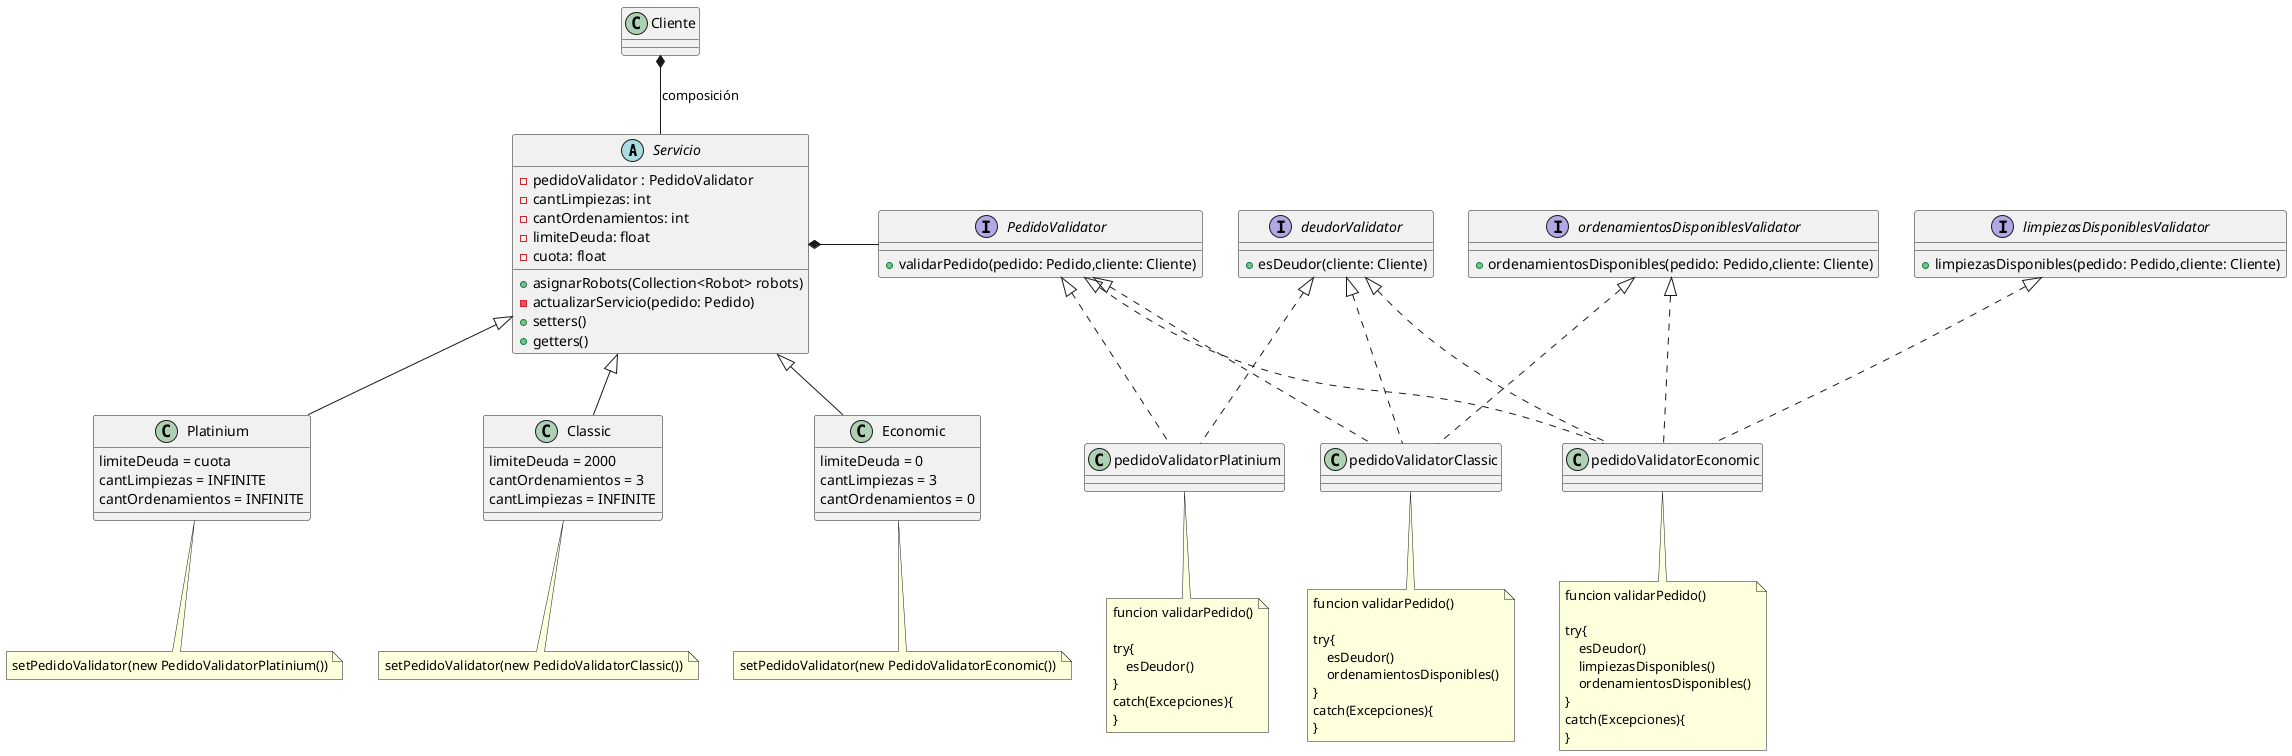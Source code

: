 @startuml
'https://plantuml.com/class-diagram


abstract class Servicio{
- pedidoValidator : PedidoValidator
- cantLimpiezas: int
- cantOrdenamientos: int
- limiteDeuda: float
 -cuota: float

+asignarRobots(Collection<Robot> robots)
-actualizarServicio(pedido: Pedido)
+setters()
+getters()
}

class Platinium{
limiteDeuda = cuota
cantLimpiezas = INFINITE
cantOrdenamientos = INFINITE
}
class Classic{
limiteDeuda = 2000
cantOrdenamientos = 3
cantLimpiezas = INFINITE
}

class Economic{
limiteDeuda = 0
cantLimpiezas = 3
cantOrdenamientos = 0
}

interface PedidoValidator{
+validarPedido(pedido: Pedido,cliente: Cliente)
}

interface deudorValidator{
+esDeudor(cliente: Cliente)
}

interface ordenamientosDisponiblesValidator{
+ordenamientosDisponibles(pedido: Pedido,cliente: Cliente)
}

class pedidoValidatorEconomic implements PedidoValidator,deudorValidator,ordenamientosDisponiblesValidator,limpiezasDisponiblesValidator{

}
class pedidoValidatorClassic implements PedidoValidator,deudorValidator,ordenamientosDisponiblesValidator{
}
class pedidoValidatorPlatinium implements PedidoValidator,deudorValidator{
}

interface limpiezasDisponiblesValidator{
+limpiezasDisponibles(pedido: Pedido,cliente: Cliente)
}

Servicio <|-- Platinium
Servicio <|-- Classic
Servicio <|-- Economic

PedidoValidator -left-* Servicio
Cliente *--  Servicio : composición

note bottom of pedidoValidatorEconomic
    funcion validarPedido()

    try{
        esDeudor()
        limpiezasDisponibles()
        ordenamientosDisponibles()
    }
    catch(Excepciones){
    }
end note

note bottom of pedidoValidatorClassic
    funcion validarPedido()

    try{
        esDeudor()
        ordenamientosDisponibles()
    }
    catch(Excepciones){
    }
end note

note bottom of pedidoValidatorPlatinium
    funcion validarPedido()

    try{
        esDeudor()
    }
    catch(Excepciones){
    }
end note

note bottom of Platinium: setPedidoValidator(new PedidoValidatorPlatinium())
note bottom of Classic: setPedidoValidator(new PedidoValidatorClassic())
note bottom of Economic: setPedidoValidator(new PedidoValidatorEconomic())
@enduml
